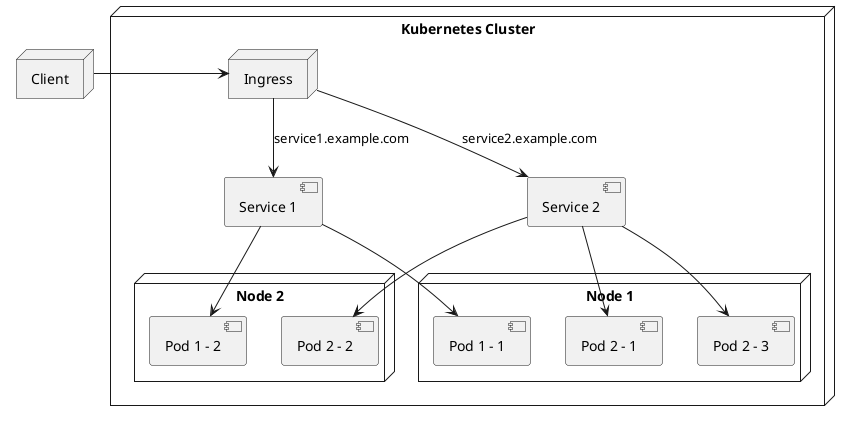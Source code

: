 @startuml

node "Client" as client

node "Kubernetes Cluster" {
    node "Ingress" as ingress
    component "Service 1" as serviceA
    component "Service 2" as serviceB
    node "Node 1" as node1 {
        component "Pod 1 - 1" as pod11
        component "Pod 2 - 1" as pod21
        component "Pod 2 - 3" as pod23
    }
    node "Node 2" as node2 {
        component "Pod 1 - 2" as pod12
        component "Pod 2 - 2" as pod22
    }
}

client -> ingress
ingress --> serviceA : service1.example.com
ingress --> serviceB : service2.example.com
serviceA --> pod11
serviceA --> pod12
serviceB --> pod21
serviceB --> pod22
serviceB --> pod23

@enduml
